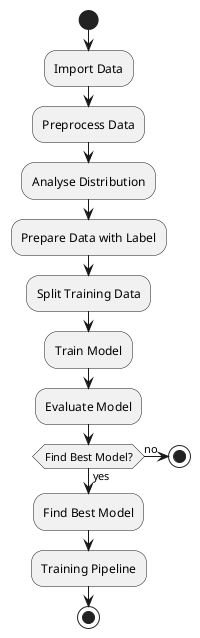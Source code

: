 @startuml
start
:Import Data;
:Preprocess Data;
:Analyse Distribution;
:Prepare Data with Label;
:Split Training Data;
:Train Model;
:Evaluate Model;

if (Find Best Model?) then (yes)
  :Find Best Model;
  :Training Pipeline;
else (no)
  stop
endif

stop
@enduml
